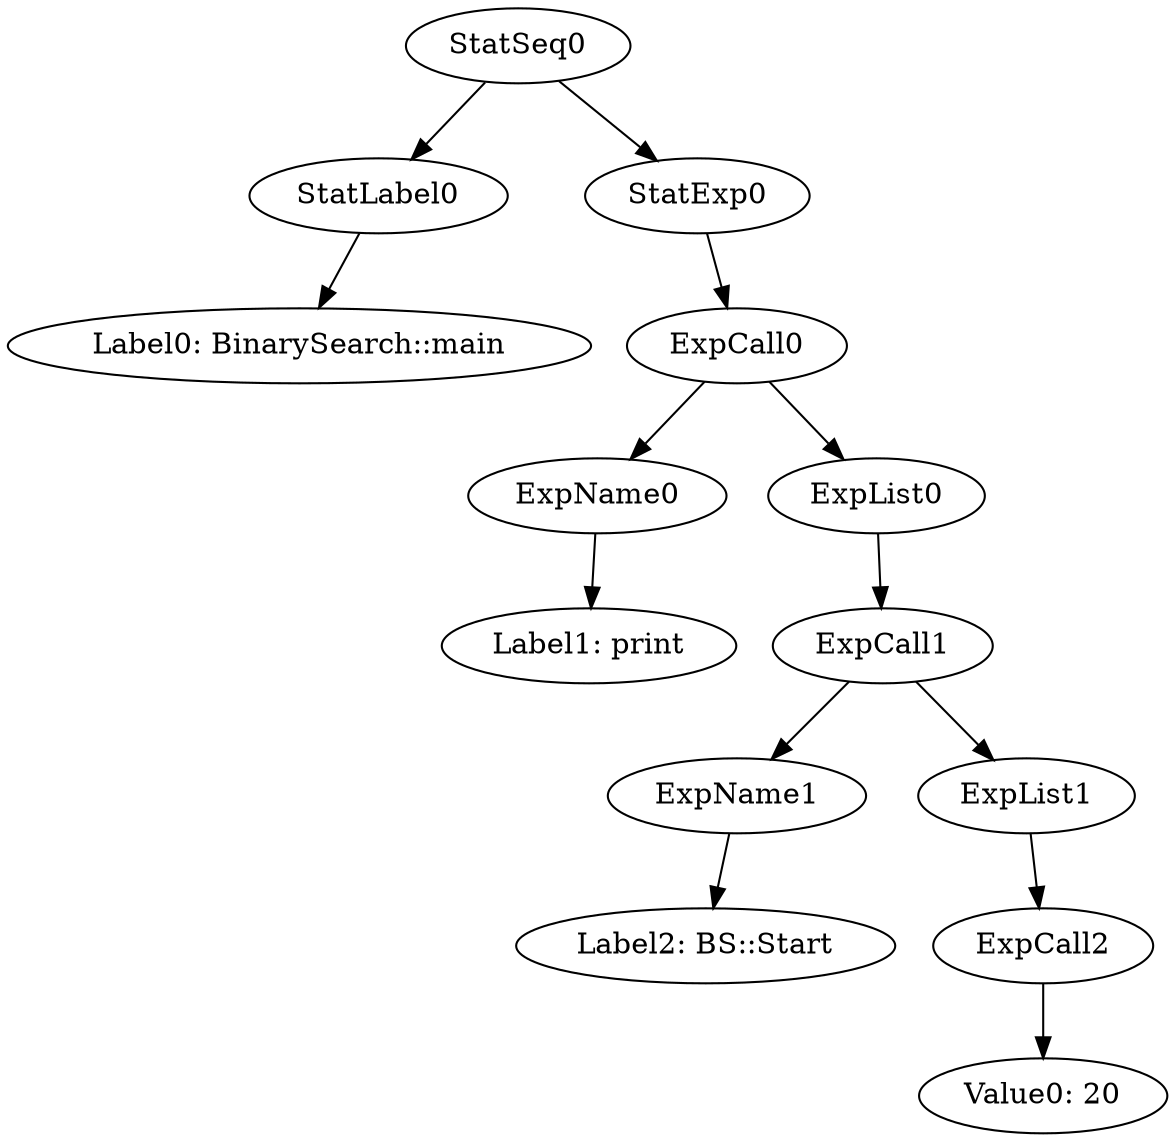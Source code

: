 digraph {
	ordering = out;
	ExpList0 -> ExpCall1;
	ExpList1 -> ExpCall2;
	ExpCall1 -> ExpName1;
	ExpCall1 -> ExpList1;
	ExpName1 -> "Label2: BS::Start";
	StatExp0 -> ExpCall0;
	StatLabel0 -> "Label0: BinarySearch::main";
	ExpCall0 -> ExpName0;
	ExpCall0 -> ExpList0;
	ExpCall2 -> "Value0: 20";
	StatSeq0 -> StatLabel0;
	StatSeq0 -> StatExp0;
	ExpName0 -> "Label1: print";
}

